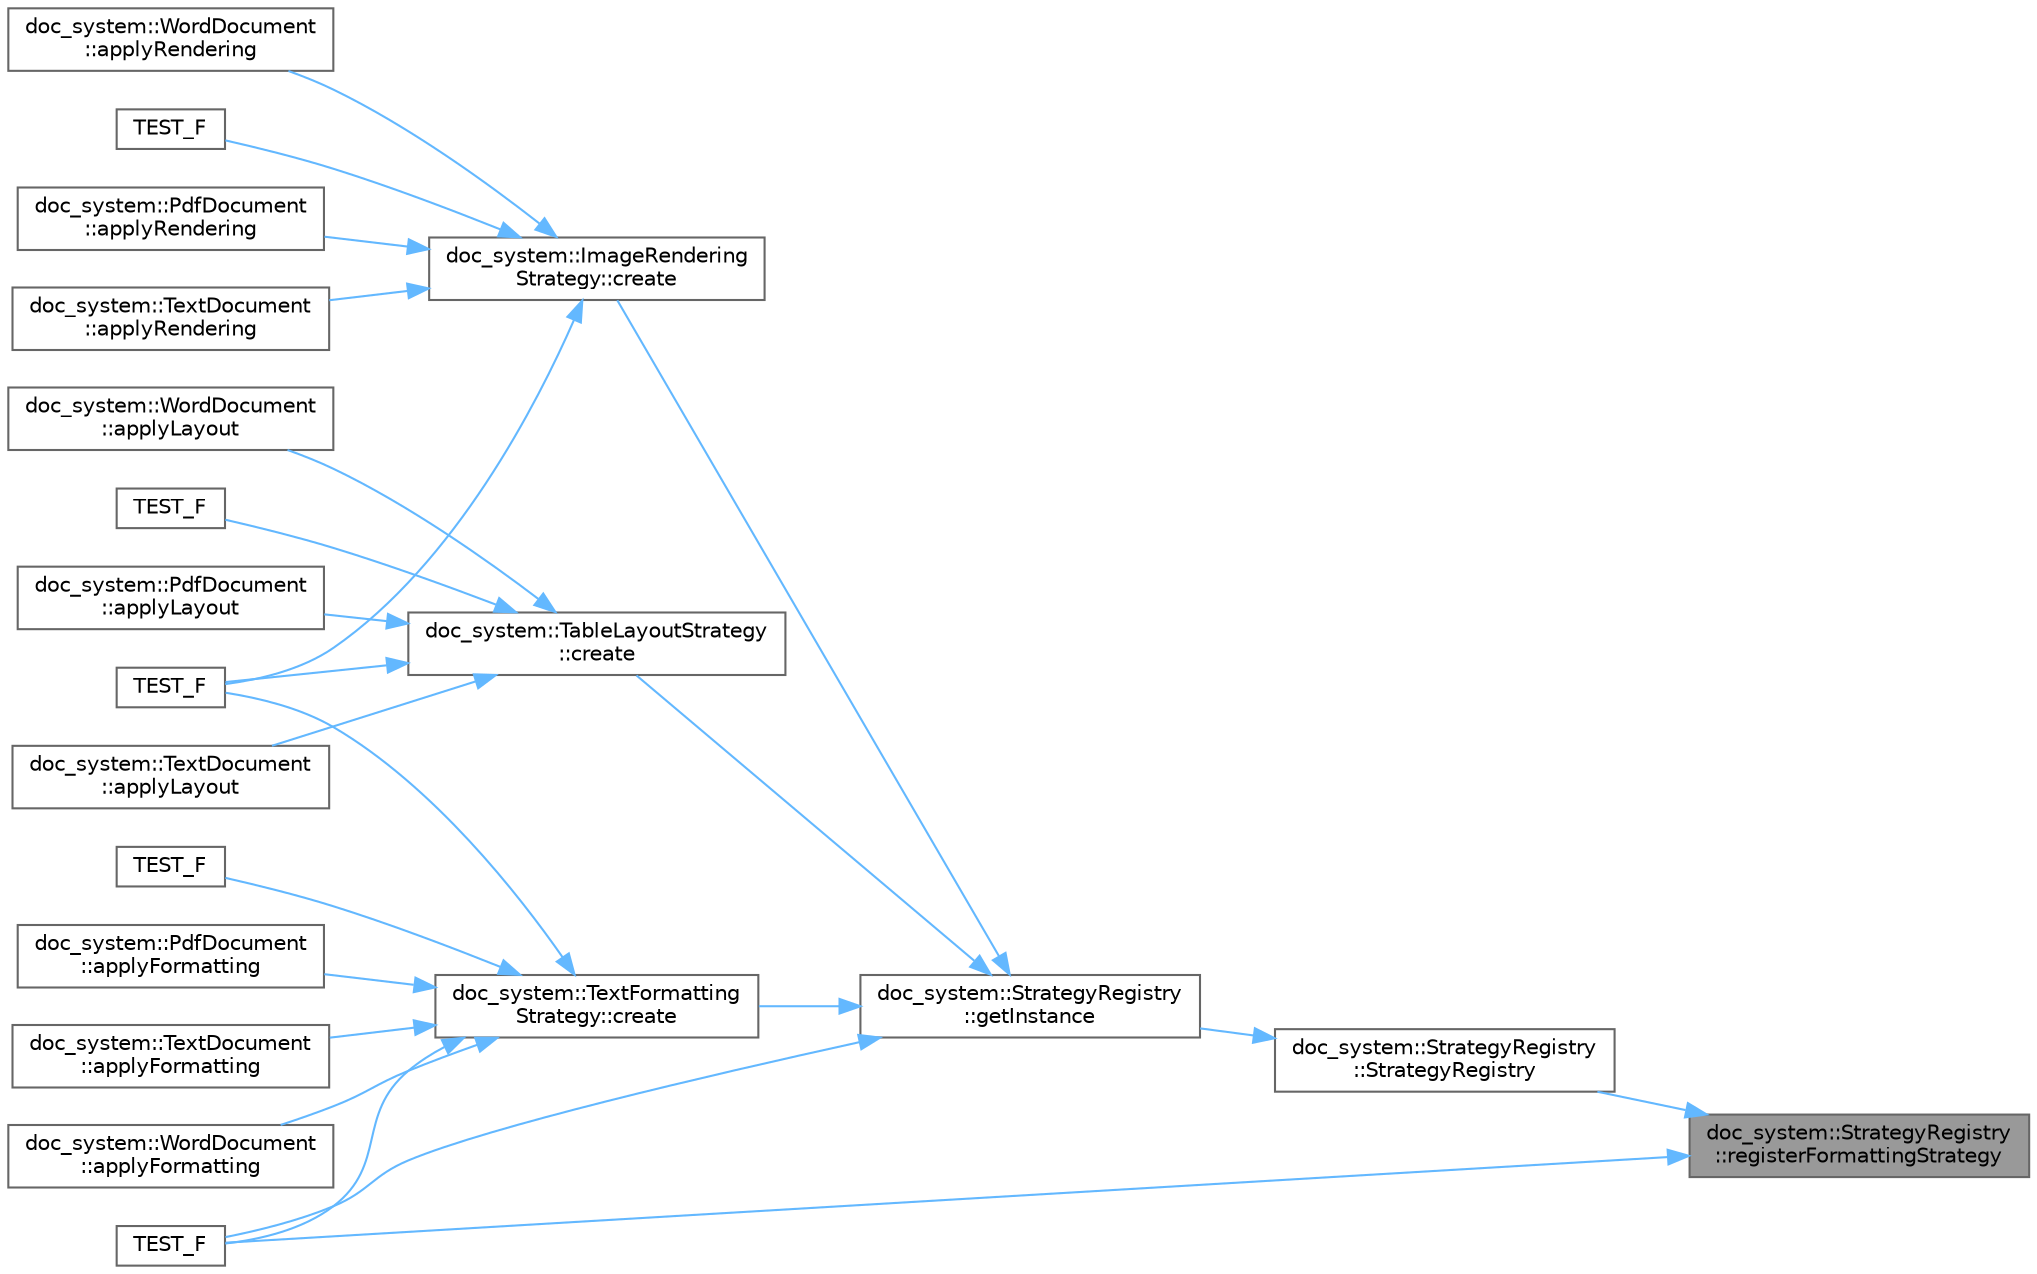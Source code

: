 digraph "doc_system::StrategyRegistry::registerFormattingStrategy"
{
 // INTERACTIVE_SVG=YES
 // LATEX_PDF_SIZE
  bgcolor="transparent";
  edge [fontname=Helvetica,fontsize=10,labelfontname=Helvetica,labelfontsize=10];
  node [fontname=Helvetica,fontsize=10,shape=box,height=0.2,width=0.4];
  rankdir="RL";
  Node1 [id="Node000001",label="doc_system::StrategyRegistry\l::registerFormattingStrategy",height=0.2,width=0.4,color="gray40", fillcolor="grey60", style="filled", fontcolor="black",tooltip=" "];
  Node1 -> Node2 [id="edge1_Node000001_Node000002",dir="back",color="steelblue1",style="solid",tooltip=" "];
  Node2 [id="Node000002",label="doc_system::StrategyRegistry\l::StrategyRegistry",height=0.2,width=0.4,color="grey40", fillcolor="white", style="filled",URL="$classdoc__system_1_1_strategy_registry.html#a0627411d22cdbb95101531a804999062",tooltip=" "];
  Node2 -> Node3 [id="edge2_Node000002_Node000003",dir="back",color="steelblue1",style="solid",tooltip=" "];
  Node3 [id="Node000003",label="doc_system::StrategyRegistry\l::getInstance",height=0.2,width=0.4,color="grey40", fillcolor="white", style="filled",URL="$classdoc__system_1_1_strategy_registry.html#acefba6a736ee047d13179c05a0e8c5e6",tooltip=" "];
  Node3 -> Node4 [id="edge3_Node000003_Node000004",dir="back",color="steelblue1",style="solid",tooltip=" "];
  Node4 [id="Node000004",label="doc_system::ImageRendering\lStrategy::create",height=0.2,width=0.4,color="grey40", fillcolor="white", style="filled",URL="$classdoc__system_1_1_image_rendering_strategy.html#ad810b4ae707f04a1ffefb76c96e43c6e",tooltip=" "];
  Node4 -> Node5 [id="edge4_Node000004_Node000005",dir="back",color="steelblue1",style="solid",tooltip=" "];
  Node5 [id="Node000005",label="doc_system::PdfDocument\l::applyRendering",height=0.2,width=0.4,color="grey40", fillcolor="white", style="filled",URL="$classdoc__system_1_1_pdf_document.html#a8875c3e74456810d5841ae2db4bc2daf",tooltip=" "];
  Node4 -> Node6 [id="edge5_Node000004_Node000006",dir="back",color="steelblue1",style="solid",tooltip=" "];
  Node6 [id="Node000006",label="doc_system::TextDocument\l::applyRendering",height=0.2,width=0.4,color="grey40", fillcolor="white", style="filled",URL="$classdoc__system_1_1_text_document.html#aead92a26afcdc621a9ea458e1d36628a",tooltip=" "];
  Node4 -> Node7 [id="edge6_Node000004_Node000007",dir="back",color="steelblue1",style="solid",tooltip=" "];
  Node7 [id="Node000007",label="doc_system::WordDocument\l::applyRendering",height=0.2,width=0.4,color="grey40", fillcolor="white", style="filled",URL="$classdoc__system_1_1_word_document.html#a1c084ac8dc3a98bdba35c850c5da2f57",tooltip=" "];
  Node4 -> Node8 [id="edge7_Node000004_Node000008",dir="back",color="steelblue1",style="solid",tooltip=" "];
  Node8 [id="Node000008",label="TEST_F",height=0.2,width=0.4,color="grey40", fillcolor="white", style="filled",URL="$test__strategy_8cpp.html#ac782dc609d3e85d36d0bb0ccce443cfa",tooltip=" "];
  Node4 -> Node9 [id="edge8_Node000004_Node000009",dir="back",color="steelblue1",style="solid",tooltip=" "];
  Node9 [id="Node000009",label="TEST_F",height=0.2,width=0.4,color="grey40", fillcolor="white", style="filled",URL="$test__strategy_8cpp.html#a4d33ac428d2ddd93bc88b13982e88fde",tooltip=" "];
  Node3 -> Node10 [id="edge9_Node000003_Node000010",dir="back",color="steelblue1",style="solid",tooltip=" "];
  Node10 [id="Node000010",label="doc_system::TableLayoutStrategy\l::create",height=0.2,width=0.4,color="grey40", fillcolor="white", style="filled",URL="$classdoc__system_1_1_table_layout_strategy.html#ab3a4131bb8b257af83a0264970f31f83",tooltip=" "];
  Node10 -> Node11 [id="edge10_Node000010_Node000011",dir="back",color="steelblue1",style="solid",tooltip=" "];
  Node11 [id="Node000011",label="doc_system::PdfDocument\l::applyLayout",height=0.2,width=0.4,color="grey40", fillcolor="white", style="filled",URL="$classdoc__system_1_1_pdf_document.html#af83b0a6740fb4ecc3cfd64fb87698f03",tooltip=" "];
  Node10 -> Node12 [id="edge11_Node000010_Node000012",dir="back",color="steelblue1",style="solid",tooltip=" "];
  Node12 [id="Node000012",label="doc_system::TextDocument\l::applyLayout",height=0.2,width=0.4,color="grey40", fillcolor="white", style="filled",URL="$classdoc__system_1_1_text_document.html#a7c4f270ffcaabc3f001f00008a4ad5f4",tooltip=" "];
  Node10 -> Node13 [id="edge12_Node000010_Node000013",dir="back",color="steelblue1",style="solid",tooltip=" "];
  Node13 [id="Node000013",label="doc_system::WordDocument\l::applyLayout",height=0.2,width=0.4,color="grey40", fillcolor="white", style="filled",URL="$classdoc__system_1_1_word_document.html#a036687d081498238522cd7859dc9722f",tooltip=" "];
  Node10 -> Node14 [id="edge13_Node000010_Node000014",dir="back",color="steelblue1",style="solid",tooltip=" "];
  Node14 [id="Node000014",label="TEST_F",height=0.2,width=0.4,color="grey40", fillcolor="white", style="filled",URL="$test__strategy_8cpp.html#a760044785135cb23937f0f77b53ecc17",tooltip=" "];
  Node10 -> Node9 [id="edge14_Node000010_Node000009",dir="back",color="steelblue1",style="solid",tooltip=" "];
  Node3 -> Node15 [id="edge15_Node000003_Node000015",dir="back",color="steelblue1",style="solid",tooltip=" "];
  Node15 [id="Node000015",label="doc_system::TextFormatting\lStrategy::create",height=0.2,width=0.4,color="grey40", fillcolor="white", style="filled",URL="$classdoc__system_1_1_text_formatting_strategy.html#a91efd62b630d8a4cac97f68ca7253638",tooltip=" "];
  Node15 -> Node16 [id="edge16_Node000015_Node000016",dir="back",color="steelblue1",style="solid",tooltip=" "];
  Node16 [id="Node000016",label="doc_system::PdfDocument\l::applyFormatting",height=0.2,width=0.4,color="grey40", fillcolor="white", style="filled",URL="$classdoc__system_1_1_pdf_document.html#a82df61df47d0f8fab5581d50c8503ad2",tooltip=" "];
  Node15 -> Node17 [id="edge17_Node000015_Node000017",dir="back",color="steelblue1",style="solid",tooltip=" "];
  Node17 [id="Node000017",label="doc_system::TextDocument\l::applyFormatting",height=0.2,width=0.4,color="grey40", fillcolor="white", style="filled",URL="$classdoc__system_1_1_text_document.html#ab9d738ed959ccf2d65234397507fd6d6",tooltip=" "];
  Node15 -> Node18 [id="edge18_Node000015_Node000018",dir="back",color="steelblue1",style="solid",tooltip=" "];
  Node18 [id="Node000018",label="doc_system::WordDocument\l::applyFormatting",height=0.2,width=0.4,color="grey40", fillcolor="white", style="filled",URL="$classdoc__system_1_1_word_document.html#acf1c6133dca37169172325a22bbfc5f7",tooltip=" "];
  Node15 -> Node19 [id="edge19_Node000015_Node000019",dir="back",color="steelblue1",style="solid",tooltip=" "];
  Node19 [id="Node000019",label="TEST_F",height=0.2,width=0.4,color="grey40", fillcolor="white", style="filled",URL="$test__strategy_8cpp.html#afaa8f5a3b815ecc16535603196199bfb",tooltip=" "];
  Node15 -> Node20 [id="edge20_Node000015_Node000020",dir="back",color="steelblue1",style="solid",tooltip=" "];
  Node20 [id="Node000020",label="TEST_F",height=0.2,width=0.4,color="grey40", fillcolor="white", style="filled",URL="$test__strategy_8cpp.html#ab3ce6ca5878a5fa3342cef30e6af74b6",tooltip=" "];
  Node15 -> Node9 [id="edge21_Node000015_Node000009",dir="back",color="steelblue1",style="solid",tooltip=" "];
  Node3 -> Node20 [id="edge22_Node000003_Node000020",dir="back",color="steelblue1",style="solid",tooltip=" "];
  Node1 -> Node20 [id="edge23_Node000001_Node000020",dir="back",color="steelblue1",style="solid",tooltip=" "];
}
